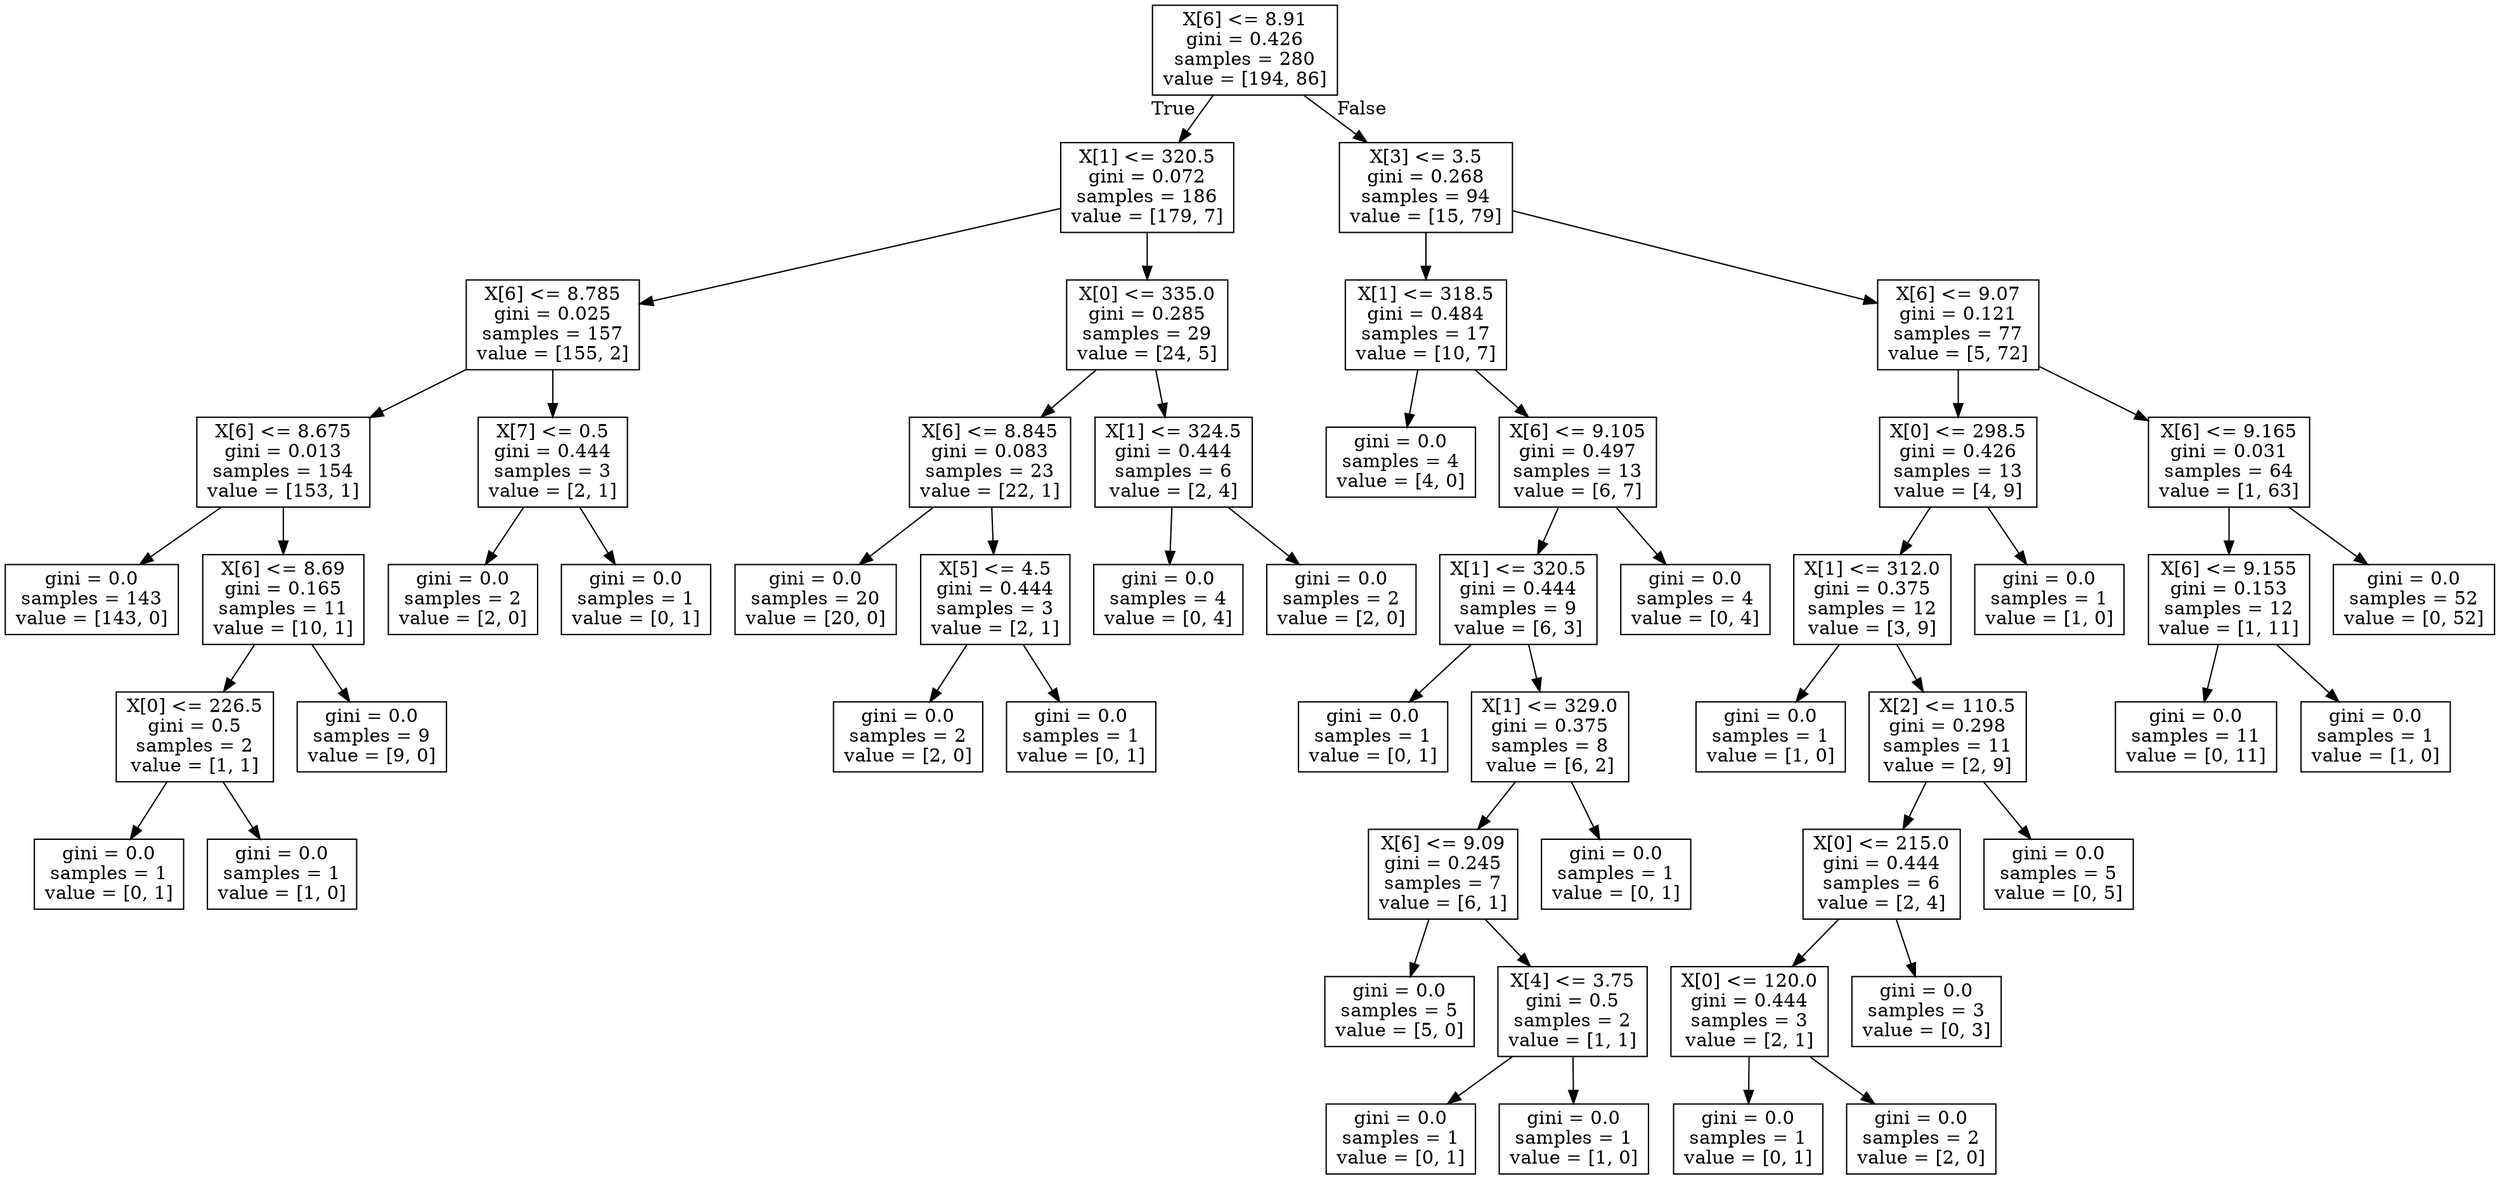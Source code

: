 digraph Tree {
node [shape=box] ;
0 [label="X[6] <= 8.91\ngini = 0.426\nsamples = 280\nvalue = [194, 86]"] ;
1 [label="X[1] <= 320.5\ngini = 0.072\nsamples = 186\nvalue = [179, 7]"] ;
0 -> 1 [labeldistance=2.5, labelangle=45, headlabel="True"] ;
2 [label="X[6] <= 8.785\ngini = 0.025\nsamples = 157\nvalue = [155, 2]"] ;
1 -> 2 ;
3 [label="X[6] <= 8.675\ngini = 0.013\nsamples = 154\nvalue = [153, 1]"] ;
2 -> 3 ;
4 [label="gini = 0.0\nsamples = 143\nvalue = [143, 0]"] ;
3 -> 4 ;
5 [label="X[6] <= 8.69\ngini = 0.165\nsamples = 11\nvalue = [10, 1]"] ;
3 -> 5 ;
6 [label="X[0] <= 226.5\ngini = 0.5\nsamples = 2\nvalue = [1, 1]"] ;
5 -> 6 ;
7 [label="gini = 0.0\nsamples = 1\nvalue = [0, 1]"] ;
6 -> 7 ;
8 [label="gini = 0.0\nsamples = 1\nvalue = [1, 0]"] ;
6 -> 8 ;
9 [label="gini = 0.0\nsamples = 9\nvalue = [9, 0]"] ;
5 -> 9 ;
10 [label="X[7] <= 0.5\ngini = 0.444\nsamples = 3\nvalue = [2, 1]"] ;
2 -> 10 ;
11 [label="gini = 0.0\nsamples = 2\nvalue = [2, 0]"] ;
10 -> 11 ;
12 [label="gini = 0.0\nsamples = 1\nvalue = [0, 1]"] ;
10 -> 12 ;
13 [label="X[0] <= 335.0\ngini = 0.285\nsamples = 29\nvalue = [24, 5]"] ;
1 -> 13 ;
14 [label="X[6] <= 8.845\ngini = 0.083\nsamples = 23\nvalue = [22, 1]"] ;
13 -> 14 ;
15 [label="gini = 0.0\nsamples = 20\nvalue = [20, 0]"] ;
14 -> 15 ;
16 [label="X[5] <= 4.5\ngini = 0.444\nsamples = 3\nvalue = [2, 1]"] ;
14 -> 16 ;
17 [label="gini = 0.0\nsamples = 2\nvalue = [2, 0]"] ;
16 -> 17 ;
18 [label="gini = 0.0\nsamples = 1\nvalue = [0, 1]"] ;
16 -> 18 ;
19 [label="X[1] <= 324.5\ngini = 0.444\nsamples = 6\nvalue = [2, 4]"] ;
13 -> 19 ;
20 [label="gini = 0.0\nsamples = 4\nvalue = [0, 4]"] ;
19 -> 20 ;
21 [label="gini = 0.0\nsamples = 2\nvalue = [2, 0]"] ;
19 -> 21 ;
22 [label="X[3] <= 3.5\ngini = 0.268\nsamples = 94\nvalue = [15, 79]"] ;
0 -> 22 [labeldistance=2.5, labelangle=-45, headlabel="False"] ;
23 [label="X[1] <= 318.5\ngini = 0.484\nsamples = 17\nvalue = [10, 7]"] ;
22 -> 23 ;
24 [label="gini = 0.0\nsamples = 4\nvalue = [4, 0]"] ;
23 -> 24 ;
25 [label="X[6] <= 9.105\ngini = 0.497\nsamples = 13\nvalue = [6, 7]"] ;
23 -> 25 ;
26 [label="X[1] <= 320.5\ngini = 0.444\nsamples = 9\nvalue = [6, 3]"] ;
25 -> 26 ;
27 [label="gini = 0.0\nsamples = 1\nvalue = [0, 1]"] ;
26 -> 27 ;
28 [label="X[1] <= 329.0\ngini = 0.375\nsamples = 8\nvalue = [6, 2]"] ;
26 -> 28 ;
29 [label="X[6] <= 9.09\ngini = 0.245\nsamples = 7\nvalue = [6, 1]"] ;
28 -> 29 ;
30 [label="gini = 0.0\nsamples = 5\nvalue = [5, 0]"] ;
29 -> 30 ;
31 [label="X[4] <= 3.75\ngini = 0.5\nsamples = 2\nvalue = [1, 1]"] ;
29 -> 31 ;
32 [label="gini = 0.0\nsamples = 1\nvalue = [0, 1]"] ;
31 -> 32 ;
33 [label="gini = 0.0\nsamples = 1\nvalue = [1, 0]"] ;
31 -> 33 ;
34 [label="gini = 0.0\nsamples = 1\nvalue = [0, 1]"] ;
28 -> 34 ;
35 [label="gini = 0.0\nsamples = 4\nvalue = [0, 4]"] ;
25 -> 35 ;
36 [label="X[6] <= 9.07\ngini = 0.121\nsamples = 77\nvalue = [5, 72]"] ;
22 -> 36 ;
37 [label="X[0] <= 298.5\ngini = 0.426\nsamples = 13\nvalue = [4, 9]"] ;
36 -> 37 ;
38 [label="X[1] <= 312.0\ngini = 0.375\nsamples = 12\nvalue = [3, 9]"] ;
37 -> 38 ;
39 [label="gini = 0.0\nsamples = 1\nvalue = [1, 0]"] ;
38 -> 39 ;
40 [label="X[2] <= 110.5\ngini = 0.298\nsamples = 11\nvalue = [2, 9]"] ;
38 -> 40 ;
41 [label="X[0] <= 215.0\ngini = 0.444\nsamples = 6\nvalue = [2, 4]"] ;
40 -> 41 ;
42 [label="X[0] <= 120.0\ngini = 0.444\nsamples = 3\nvalue = [2, 1]"] ;
41 -> 42 ;
43 [label="gini = 0.0\nsamples = 1\nvalue = [0, 1]"] ;
42 -> 43 ;
44 [label="gini = 0.0\nsamples = 2\nvalue = [2, 0]"] ;
42 -> 44 ;
45 [label="gini = 0.0\nsamples = 3\nvalue = [0, 3]"] ;
41 -> 45 ;
46 [label="gini = 0.0\nsamples = 5\nvalue = [0, 5]"] ;
40 -> 46 ;
47 [label="gini = 0.0\nsamples = 1\nvalue = [1, 0]"] ;
37 -> 47 ;
48 [label="X[6] <= 9.165\ngini = 0.031\nsamples = 64\nvalue = [1, 63]"] ;
36 -> 48 ;
49 [label="X[6] <= 9.155\ngini = 0.153\nsamples = 12\nvalue = [1, 11]"] ;
48 -> 49 ;
50 [label="gini = 0.0\nsamples = 11\nvalue = [0, 11]"] ;
49 -> 50 ;
51 [label="gini = 0.0\nsamples = 1\nvalue = [1, 0]"] ;
49 -> 51 ;
52 [label="gini = 0.0\nsamples = 52\nvalue = [0, 52]"] ;
48 -> 52 ;
}